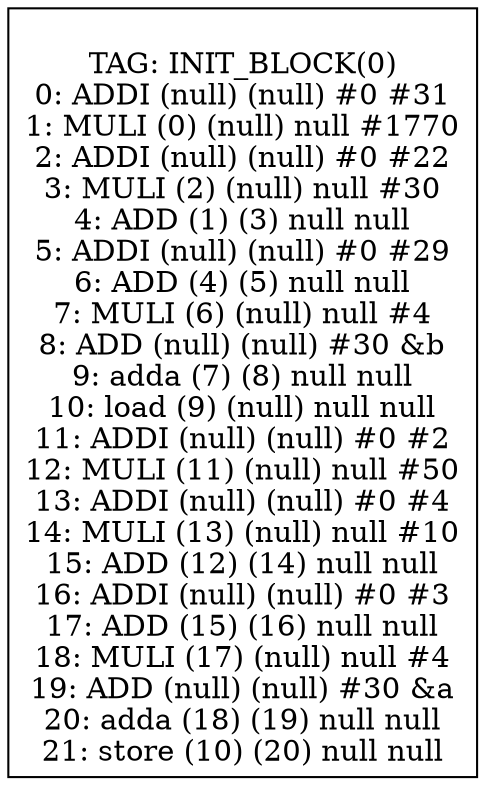 digraph {
0[label="
TAG: INIT_BLOCK(0)
0: ADDI (null) (null) #0 #31
1: MULI (0) (null) null #1770
2: ADDI (null) (null) #0 #22
3: MULI (2) (null) null #30
4: ADD (1) (3) null null
5: ADDI (null) (null) #0 #29
6: ADD (4) (5) null null
7: MULI (6) (null) null #4
8: ADD (null) (null) #30 &b
9: adda (7) (8) null null
10: load (9) (null) null null
11: ADDI (null) (null) #0 #2
12: MULI (11) (null) null #50
13: ADDI (null) (null) #0 #4
14: MULI (13) (null) null #10
15: ADD (12) (14) null null
16: ADDI (null) (null) #0 #3
17: ADD (15) (16) null null
18: MULI (17) (null) null #4
19: ADD (null) (null) #30 &a
20: adda (18) (19) null null
21: store (10) (20) null null
"];
0[shape=box];
}
